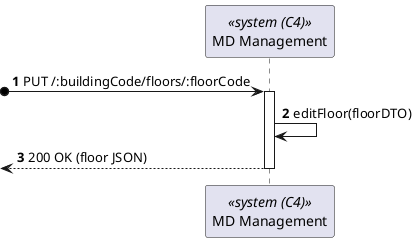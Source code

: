 @startuml process-view
autonumber
participant SYS as "MD Management" <<system (C4)>>


?o-> SYS : PUT /:buildingCode/floors/:floorCode
activate SYS

SYS -> SYS : editFloor(floorDTO)
<-- SYS : 200 OK (floor JSON)
deactivate SYS

@enduml
